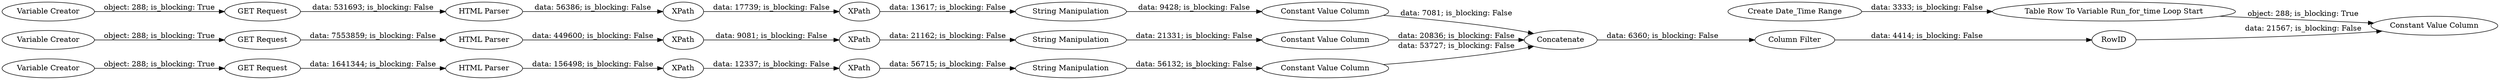 digraph {
	"-1924895983209713302_88" [label="Constant Value Column"]
	"-1924895983209713302_77" [label="Create Date_Time Range"]
	"-1924895983209713302_69" [label="Variable Creator"]
	"-1924895983209713302_78" [label="Table Row To Variable Run_for_time Loop Start"]
	"-1924895983209713302_74" [label="Constant Value Column"]
	"-1924895983209713302_84" [label="GET Request"]
	"-1924895983209713302_89" [label=XPath]
	"-1924895983209713302_73" [label="Column Filter"]
	"-1924895983209713302_70" [label="HTML Parser"]
	"-1924895983209713302_61" [label="GET Request"]
	"-1924895983209713302_62" [label=XPath]
	"-1924895983209713302_90" [label=RowID]
	"-1924895983209713302_79" [label="Constant Value Column"]
	"-1924895983209713302_72" [label=XPath]
	"-1924895983209713302_76" [label=Concatenate]
	"-1924895983209713302_75" [label="Constant Value Column"]
	"-1924895983209713302_60" [label="HTML Parser"]
	"-1924895983209713302_86" [label=XPath]
	"-1924895983209713302_66" [label="String Manipulation"]
	"-1924895983209713302_87" [label="String Manipulation"]
	"-1924895983209713302_64" [label="Variable Creator"]
	"-1924895983209713302_92" [label=XPath]
	"-1924895983209713302_83" [label="HTML Parser"]
	"-1924895983209713302_67" [label="GET Request"]
	"-1924895983209713302_65" [label="String Manipulation"]
	"-1924895983209713302_81" [label="Variable Creator"]
	"-1924895983209713302_91" [label=XPath]
	"-1924895983209713302_65" -> "-1924895983209713302_74" [label="data: 9428; is_blocking: False"]
	"-1924895983209713302_61" -> "-1924895983209713302_60" [label="data: 531693; is_blocking: False"]
	"-1924895983209713302_74" -> "-1924895983209713302_76" [label="data: 7081; is_blocking: False"]
	"-1924895983209713302_66" -> "-1924895983209713302_75" [label="data: 21331; is_blocking: False"]
	"-1924895983209713302_73" -> "-1924895983209713302_90" [label="data: 4414; is_blocking: False"]
	"-1924895983209713302_92" -> "-1924895983209713302_72" [label="data: 9081; is_blocking: False"]
	"-1924895983209713302_91" -> "-1924895983209713302_65" [label="data: 13617; is_blocking: False"]
	"-1924895983209713302_76" -> "-1924895983209713302_73" [label="data: 6360; is_blocking: False"]
	"-1924895983209713302_64" -> "-1924895983209713302_61" [label="object: 288; is_blocking: True"]
	"-1924895983209713302_60" -> "-1924895983209713302_62" [label="data: 56386; is_blocking: False"]
	"-1924895983209713302_87" -> "-1924895983209713302_88" [label="data: 56132; is_blocking: False"]
	"-1924895983209713302_75" -> "-1924895983209713302_76" [label="data: 20836; is_blocking: False"]
	"-1924895983209713302_81" -> "-1924895983209713302_84" [label="object: 288; is_blocking: True"]
	"-1924895983209713302_69" -> "-1924895983209713302_67" [label="object: 288; is_blocking: True"]
	"-1924895983209713302_89" -> "-1924895983209713302_87" [label="data: 56715; is_blocking: False"]
	"-1924895983209713302_86" -> "-1924895983209713302_89" [label="data: 12337; is_blocking: False"]
	"-1924895983209713302_62" -> "-1924895983209713302_91" [label="data: 17739; is_blocking: False"]
	"-1924895983209713302_88" -> "-1924895983209713302_76" [label="data: 53727; is_blocking: False"]
	"-1924895983209713302_67" -> "-1924895983209713302_70" [label="data: 7553859; is_blocking: False"]
	"-1924895983209713302_77" -> "-1924895983209713302_78" [label="data: 3333; is_blocking: False"]
	"-1924895983209713302_78" -> "-1924895983209713302_79" [label="object: 288; is_blocking: True"]
	"-1924895983209713302_90" -> "-1924895983209713302_79" [label="data: 21567; is_blocking: False"]
	"-1924895983209713302_70" -> "-1924895983209713302_92" [label="data: 449600; is_blocking: False"]
	"-1924895983209713302_72" -> "-1924895983209713302_66" [label="data: 21162; is_blocking: False"]
	"-1924895983209713302_83" -> "-1924895983209713302_86" [label="data: 156498; is_blocking: False"]
	"-1924895983209713302_84" -> "-1924895983209713302_83" [label="data: 1641344; is_blocking: False"]
	rankdir=LR
}
